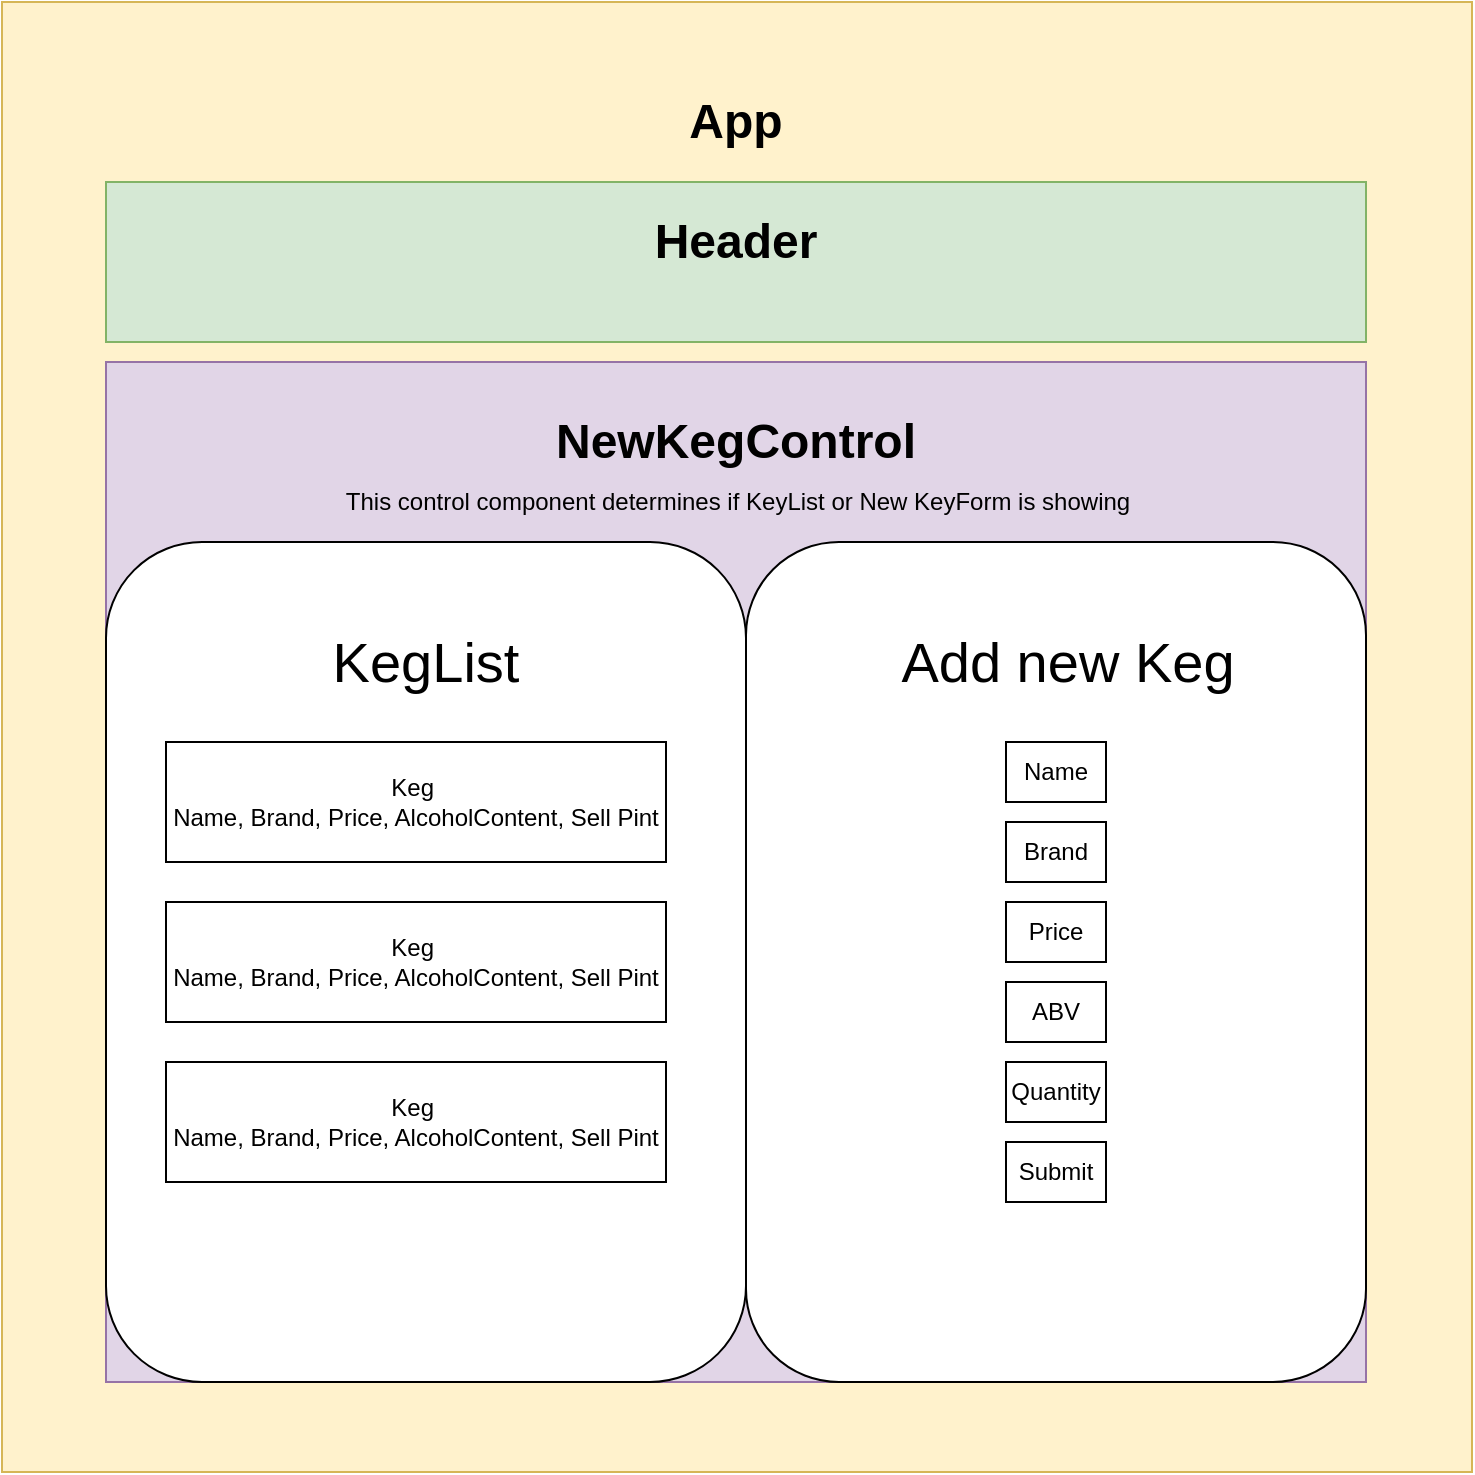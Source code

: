 <mxfile version="14.3.1" type="device"><diagram id="X81-C_m8Avj77kWMOwU5" name="Page-1"><mxGraphModel dx="1902" dy="1037" grid="1" gridSize="10" guides="1" tooltips="1" connect="1" arrows="1" fold="1" page="1" pageScale="1" pageWidth="850" pageHeight="1100" math="0" shadow="0"><root><mxCell id="0"/><mxCell id="1" parent="0"/><mxCell id="Y0zBpDvZu587sABDN04E-43" value="" style="whiteSpace=wrap;html=1;aspect=fixed;" parent="1" vertex="1"><mxGeometry x="220" y="640" width="50" height="50" as="geometry"/></mxCell><mxCell id="Y0zBpDvZu587sABDN04E-39" value="" style="whiteSpace=wrap;html=1;aspect=fixed;" parent="1" vertex="1"><mxGeometry x="210" y="650" width="50" height="50" as="geometry"/></mxCell><mxCell id="Y0zBpDvZu587sABDN04E-1" value="" style="whiteSpace=wrap;html=1;aspect=fixed;fillColor=#fff2cc;strokeColor=#d6b656;" parent="1" vertex="1"><mxGeometry x="58" y="130" width="735" height="735" as="geometry"/></mxCell><mxCell id="Y0zBpDvZu587sABDN04E-2" value="&lt;b&gt;&lt;font style=&quot;font-size: 24px&quot;&gt;App&lt;/font&gt;&lt;/b&gt;" style="text;html=1;strokeColor=none;fillColor=none;align=center;verticalAlign=middle;whiteSpace=wrap;rounded=0;" parent="1" vertex="1"><mxGeometry x="385" y="160" width="80" height="60" as="geometry"/></mxCell><mxCell id="Y0zBpDvZu587sABDN04E-3" value="" style="rounded=0;whiteSpace=wrap;html=1;fillColor=#d5e8d4;strokeColor=#82b366;" parent="1" vertex="1"><mxGeometry x="110" y="220" width="630" height="80" as="geometry"/></mxCell><mxCell id="Y0zBpDvZu587sABDN04E-5" value="&lt;span style=&quot;font-size: 24px&quot;&gt;&lt;b&gt;Header&lt;/b&gt;&lt;/span&gt;" style="text;html=1;strokeColor=none;fillColor=none;align=center;verticalAlign=middle;whiteSpace=wrap;rounded=0;" parent="1" vertex="1"><mxGeometry x="385" y="220" width="80" height="60" as="geometry"/></mxCell><mxCell id="Y0zBpDvZu587sABDN04E-6" value="" style="rounded=0;whiteSpace=wrap;html=1;fillColor=#e1d5e7;strokeColor=#9673a6;" parent="1" vertex="1"><mxGeometry x="110" y="310" width="630" height="510" as="geometry"/></mxCell><mxCell id="Y0zBpDvZu587sABDN04E-8" value="&lt;span style=&quot;font-size: 24px&quot;&gt;&lt;b&gt;NewKegControl&lt;/b&gt;&lt;/span&gt;" style="text;html=1;strokeColor=none;fillColor=none;align=center;verticalAlign=middle;whiteSpace=wrap;rounded=0;" parent="1" vertex="1"><mxGeometry x="385" y="320" width="80" height="60" as="geometry"/></mxCell><mxCell id="Y0zBpDvZu587sABDN04E-9" value="This control component determines if KeyList or New KeyForm is showing" style="text;html=1;strokeColor=none;fillColor=none;align=center;verticalAlign=middle;whiteSpace=wrap;rounded=0;" parent="1" vertex="1"><mxGeometry x="150.5" y="370" width="550" height="20" as="geometry"/></mxCell><mxCell id="Y0zBpDvZu587sABDN04E-10" value="" style="rounded=1;whiteSpace=wrap;html=1;" parent="1" vertex="1"><mxGeometry x="110" y="400" width="320" height="420" as="geometry"/></mxCell><mxCell id="Y0zBpDvZu587sABDN04E-11" value="" style="rounded=1;whiteSpace=wrap;html=1;" parent="1" vertex="1"><mxGeometry x="430" y="400" width="310" height="420" as="geometry"/></mxCell><mxCell id="Y0zBpDvZu587sABDN04E-60" value="Keg&amp;nbsp;&lt;br&gt;Name, Brand, Price, AlcoholContent, Sell Pint" style="rounded=0;whiteSpace=wrap;html=1;" parent="1" vertex="1"><mxGeometry x="140" y="500" width="250" height="60" as="geometry"/></mxCell><mxCell id="Y0zBpDvZu587sABDN04E-63" value="Keg&amp;nbsp;&lt;br&gt;Name, Brand, Price, AlcoholContent, Sell Pint" style="rounded=0;whiteSpace=wrap;html=1;" parent="1" vertex="1"><mxGeometry x="140" y="660" width="250" height="60" as="geometry"/></mxCell><mxCell id="Y0zBpDvZu587sABDN04E-64" value="Keg&amp;nbsp;&lt;br&gt;Name, Brand, Price, AlcoholContent, Sell Pint" style="rounded=0;whiteSpace=wrap;html=1;" parent="1" vertex="1"><mxGeometry x="140" y="580" width="250" height="60" as="geometry"/></mxCell><mxCell id="Y0zBpDvZu587sABDN04E-65" value="&lt;font style=&quot;font-size: 28px&quot;&gt;KegList&lt;/font&gt;" style="text;html=1;strokeColor=none;fillColor=none;align=center;verticalAlign=middle;whiteSpace=wrap;rounded=0;" parent="1" vertex="1"><mxGeometry x="250" y="450" width="40" height="20" as="geometry"/></mxCell><mxCell id="ITS6cAPTAJ7r_WyLjohe-2" value="&lt;span style=&quot;font-size: 28px&quot;&gt;Add new Keg&lt;/span&gt;" style="text;html=1;strokeColor=none;fillColor=none;align=center;verticalAlign=middle;whiteSpace=wrap;rounded=0;" vertex="1" parent="1"><mxGeometry x="480.5" y="450" width="220" height="20" as="geometry"/></mxCell><mxCell id="ITS6cAPTAJ7r_WyLjohe-4" value="Name" style="rounded=0;whiteSpace=wrap;html=1;" vertex="1" parent="1"><mxGeometry x="560" y="500" width="50" height="30" as="geometry"/></mxCell><mxCell id="ITS6cAPTAJ7r_WyLjohe-5" value="Brand" style="rounded=0;whiteSpace=wrap;html=1;" vertex="1" parent="1"><mxGeometry x="560" y="540" width="50" height="30" as="geometry"/></mxCell><mxCell id="ITS6cAPTAJ7r_WyLjohe-6" value="Price" style="rounded=0;whiteSpace=wrap;html=1;" vertex="1" parent="1"><mxGeometry x="560" y="580" width="50" height="30" as="geometry"/></mxCell><mxCell id="ITS6cAPTAJ7r_WyLjohe-7" value="ABV" style="rounded=0;whiteSpace=wrap;html=1;" vertex="1" parent="1"><mxGeometry x="560" y="620" width="50" height="30" as="geometry"/></mxCell><mxCell id="ITS6cAPTAJ7r_WyLjohe-8" value="Quantity" style="rounded=0;whiteSpace=wrap;html=1;" vertex="1" parent="1"><mxGeometry x="560" y="660" width="50" height="30" as="geometry"/></mxCell><mxCell id="ITS6cAPTAJ7r_WyLjohe-9" value="Submit" style="rounded=0;whiteSpace=wrap;html=1;" vertex="1" parent="1"><mxGeometry x="560" y="700" width="50" height="30" as="geometry"/></mxCell></root></mxGraphModel></diagram></mxfile>